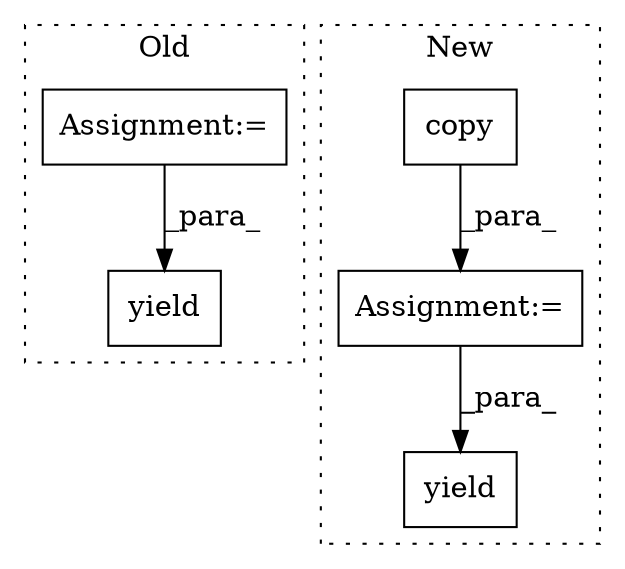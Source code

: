 digraph G {
subgraph cluster0 {
1 [label="yield" a="112" s="71811" l="7" shape="box"];
5 [label="Assignment:=" a="7" s="71533" l="1" shape="box"];
label = "Old";
style="dotted";
}
subgraph cluster1 {
2 [label="copy" a="32" s="71696" l="6" shape="box"];
3 [label="Assignment:=" a="7" s="71676" l="1" shape="box"];
4 [label="yield" a="112" s="72013" l="7" shape="box"];
label = "New";
style="dotted";
}
2 -> 3 [label="_para_"];
3 -> 4 [label="_para_"];
5 -> 1 [label="_para_"];
}